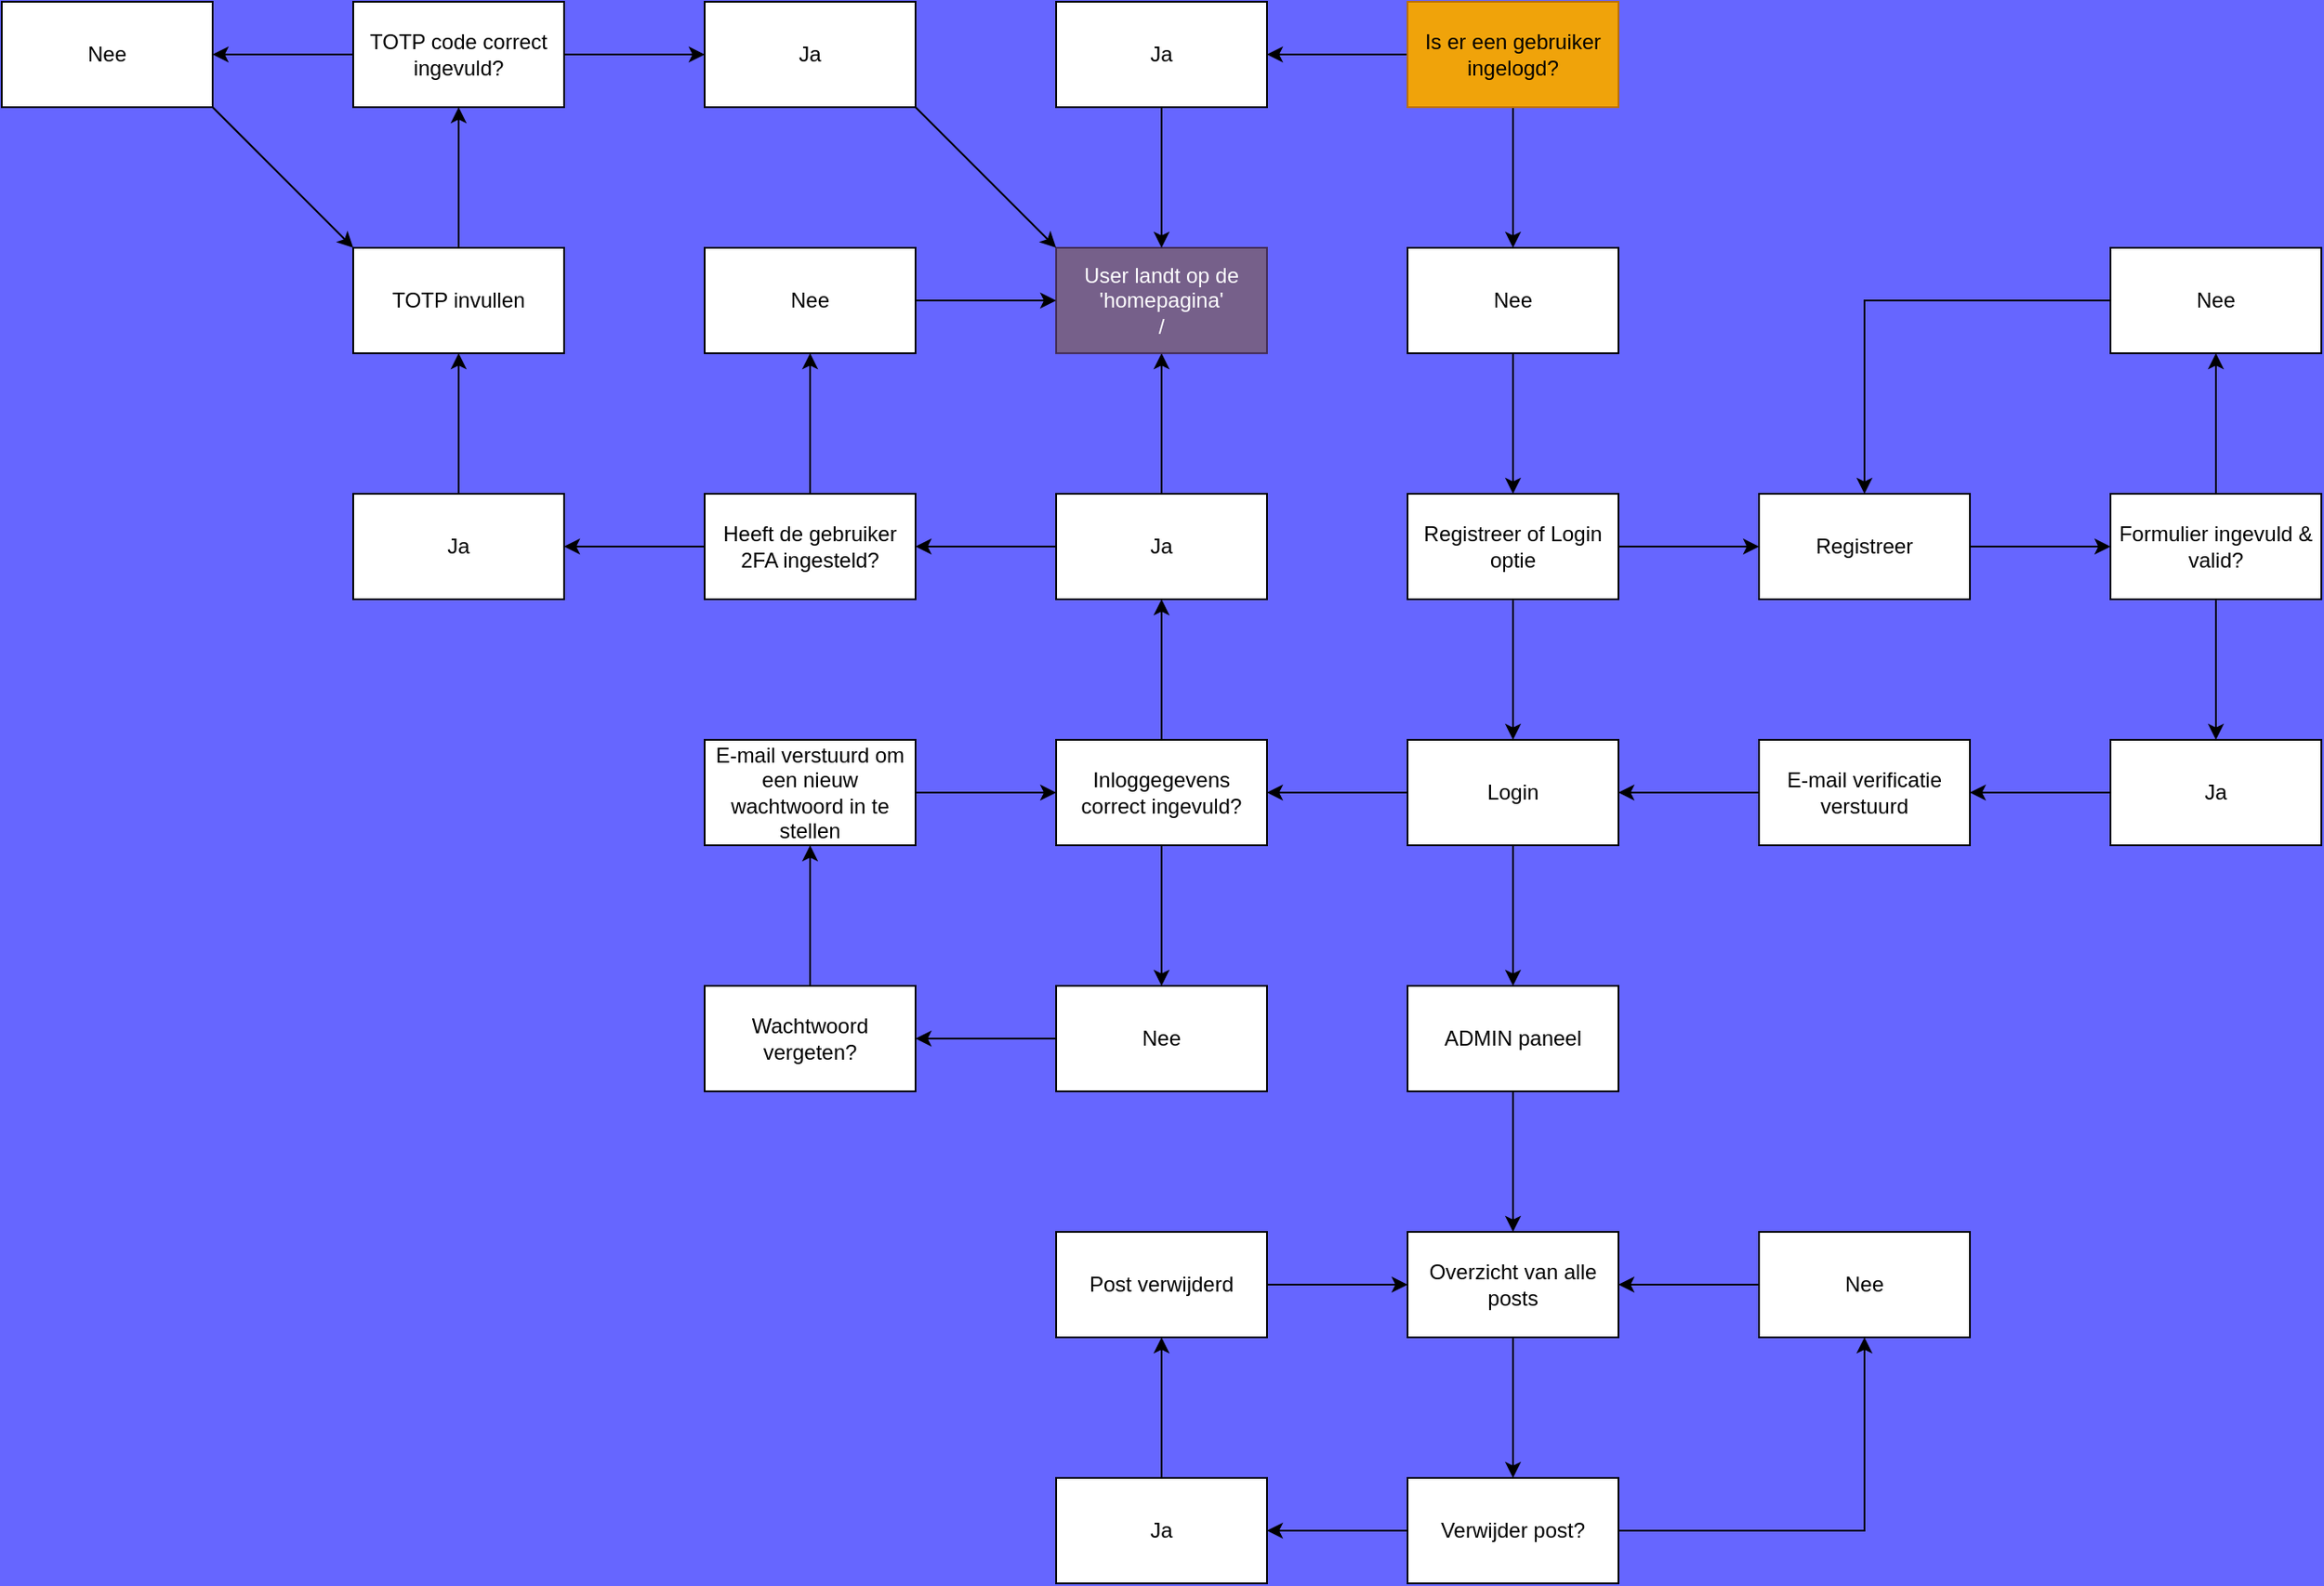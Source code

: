 <mxfile version="24.7.17">
  <diagram name="Page-1" id="8juHy3Xdw_dmCA7gpQmh">
    <mxGraphModel dx="2045" dy="703" grid="1" gridSize="10" guides="1" tooltips="1" connect="1" arrows="1" fold="1" page="1" pageScale="1" pageWidth="850" pageHeight="1100" background="#6666FF" math="0" shadow="0">
      <root>
        <mxCell id="0" />
        <mxCell id="1" parent="0" />
        <mxCell id="kki6zXwQE-tFEhtSFMzE-5" value="" style="edgeStyle=orthogonalEdgeStyle;rounded=0;orthogonalLoop=1;jettySize=auto;html=1;" parent="1" source="kki6zXwQE-tFEhtSFMzE-2" target="kki6zXwQE-tFEhtSFMzE-4" edge="1">
          <mxGeometry relative="1" as="geometry" />
        </mxCell>
        <mxCell id="kki6zXwQE-tFEhtSFMzE-7" value="" style="edgeStyle=orthogonalEdgeStyle;rounded=0;orthogonalLoop=1;jettySize=auto;html=1;" parent="1" source="kki6zXwQE-tFEhtSFMzE-2" target="kki6zXwQE-tFEhtSFMzE-6" edge="1">
          <mxGeometry relative="1" as="geometry" />
        </mxCell>
        <mxCell id="kki6zXwQE-tFEhtSFMzE-2" value="Registreer of Login optie" style="rounded=0;whiteSpace=wrap;html=1;" parent="1" vertex="1">
          <mxGeometry x="350" y="340" width="120" height="60" as="geometry" />
        </mxCell>
        <mxCell id="kki6zXwQE-tFEhtSFMzE-19" value="" style="edgeStyle=orthogonalEdgeStyle;rounded=0;orthogonalLoop=1;jettySize=auto;html=1;" parent="1" source="kki6zXwQE-tFEhtSFMzE-4" target="kki6zXwQE-tFEhtSFMzE-18" edge="1">
          <mxGeometry relative="1" as="geometry" />
        </mxCell>
        <mxCell id="kki6zXwQE-tFEhtSFMzE-33" value="" style="edgeStyle=orthogonalEdgeStyle;rounded=0;orthogonalLoop=1;jettySize=auto;html=1;" parent="1" source="kki6zXwQE-tFEhtSFMzE-4" target="kki6zXwQE-tFEhtSFMzE-32" edge="1">
          <mxGeometry relative="1" as="geometry" />
        </mxCell>
        <mxCell id="kki6zXwQE-tFEhtSFMzE-4" value="Login" style="rounded=0;whiteSpace=wrap;html=1;" parent="1" vertex="1">
          <mxGeometry x="350" y="480" width="120" height="60" as="geometry" />
        </mxCell>
        <mxCell id="kki6zXwQE-tFEhtSFMzE-9" value="" style="edgeStyle=orthogonalEdgeStyle;rounded=0;orthogonalLoop=1;jettySize=auto;html=1;" parent="1" source="kki6zXwQE-tFEhtSFMzE-6" target="kki6zXwQE-tFEhtSFMzE-8" edge="1">
          <mxGeometry relative="1" as="geometry" />
        </mxCell>
        <mxCell id="kki6zXwQE-tFEhtSFMzE-6" value="Registreer" style="rounded=0;whiteSpace=wrap;html=1;" parent="1" vertex="1">
          <mxGeometry x="550" y="340" width="120" height="60" as="geometry" />
        </mxCell>
        <mxCell id="kki6zXwQE-tFEhtSFMzE-11" value="" style="edgeStyle=orthogonalEdgeStyle;rounded=0;orthogonalLoop=1;jettySize=auto;html=1;" parent="1" source="kki6zXwQE-tFEhtSFMzE-8" target="kki6zXwQE-tFEhtSFMzE-10" edge="1">
          <mxGeometry relative="1" as="geometry" />
        </mxCell>
        <mxCell id="kki6zXwQE-tFEhtSFMzE-14" value="" style="edgeStyle=orthogonalEdgeStyle;rounded=0;orthogonalLoop=1;jettySize=auto;html=1;" parent="1" source="kki6zXwQE-tFEhtSFMzE-8" target="kki6zXwQE-tFEhtSFMzE-13" edge="1">
          <mxGeometry relative="1" as="geometry" />
        </mxCell>
        <mxCell id="kki6zXwQE-tFEhtSFMzE-8" value="Formulier ingevuld &amp;amp; valid?" style="rounded=0;whiteSpace=wrap;html=1;" parent="1" vertex="1">
          <mxGeometry x="750" y="340" width="120" height="60" as="geometry" />
        </mxCell>
        <mxCell id="kki6zXwQE-tFEhtSFMzE-12" style="edgeStyle=orthogonalEdgeStyle;rounded=0;orthogonalLoop=1;jettySize=auto;html=1;" parent="1" source="kki6zXwQE-tFEhtSFMzE-10" target="kki6zXwQE-tFEhtSFMzE-6" edge="1">
          <mxGeometry relative="1" as="geometry" />
        </mxCell>
        <mxCell id="kki6zXwQE-tFEhtSFMzE-10" value="Nee" style="rounded=0;whiteSpace=wrap;html=1;" parent="1" vertex="1">
          <mxGeometry x="750" y="200" width="120" height="60" as="geometry" />
        </mxCell>
        <mxCell id="kki6zXwQE-tFEhtSFMzE-16" value="" style="edgeStyle=orthogonalEdgeStyle;rounded=0;orthogonalLoop=1;jettySize=auto;html=1;" parent="1" source="kki6zXwQE-tFEhtSFMzE-13" target="kki6zXwQE-tFEhtSFMzE-15" edge="1">
          <mxGeometry relative="1" as="geometry" />
        </mxCell>
        <mxCell id="kki6zXwQE-tFEhtSFMzE-13" value="Ja" style="rounded=0;whiteSpace=wrap;html=1;" parent="1" vertex="1">
          <mxGeometry x="750" y="480" width="120" height="60" as="geometry" />
        </mxCell>
        <mxCell id="kki6zXwQE-tFEhtSFMzE-17" value="" style="edgeStyle=orthogonalEdgeStyle;rounded=0;orthogonalLoop=1;jettySize=auto;html=1;" parent="1" source="kki6zXwQE-tFEhtSFMzE-15" target="kki6zXwQE-tFEhtSFMzE-4" edge="1">
          <mxGeometry relative="1" as="geometry" />
        </mxCell>
        <mxCell id="kki6zXwQE-tFEhtSFMzE-15" value="E-mail verificatie verstuurd" style="rounded=0;whiteSpace=wrap;html=1;" parent="1" vertex="1">
          <mxGeometry x="550" y="480" width="120" height="60" as="geometry" />
        </mxCell>
        <mxCell id="kki6zXwQE-tFEhtSFMzE-21" value="" style="edgeStyle=orthogonalEdgeStyle;rounded=0;orthogonalLoop=1;jettySize=auto;html=1;" parent="1" source="kki6zXwQE-tFEhtSFMzE-18" target="kki6zXwQE-tFEhtSFMzE-20" edge="1">
          <mxGeometry relative="1" as="geometry" />
        </mxCell>
        <mxCell id="kki6zXwQE-tFEhtSFMzE-18" value="ADMIN paneel" style="rounded=0;whiteSpace=wrap;html=1;" parent="1" vertex="1">
          <mxGeometry x="350" y="620" width="120" height="60" as="geometry" />
        </mxCell>
        <mxCell id="kki6zXwQE-tFEhtSFMzE-23" value="" style="edgeStyle=orthogonalEdgeStyle;rounded=0;orthogonalLoop=1;jettySize=auto;html=1;" parent="1" source="kki6zXwQE-tFEhtSFMzE-20" target="kki6zXwQE-tFEhtSFMzE-22" edge="1">
          <mxGeometry relative="1" as="geometry" />
        </mxCell>
        <mxCell id="kki6zXwQE-tFEhtSFMzE-20" value="Overzicht van alle posts" style="rounded=0;whiteSpace=wrap;html=1;" parent="1" vertex="1">
          <mxGeometry x="350" y="760" width="120" height="60" as="geometry" />
        </mxCell>
        <mxCell id="kki6zXwQE-tFEhtSFMzE-25" value="" style="edgeStyle=orthogonalEdgeStyle;rounded=0;orthogonalLoop=1;jettySize=auto;html=1;" parent="1" source="kki6zXwQE-tFEhtSFMzE-22" target="kki6zXwQE-tFEhtSFMzE-24" edge="1">
          <mxGeometry relative="1" as="geometry" />
        </mxCell>
        <mxCell id="kki6zXwQE-tFEhtSFMzE-28" value="" style="edgeStyle=orthogonalEdgeStyle;rounded=0;orthogonalLoop=1;jettySize=auto;html=1;" parent="1" source="kki6zXwQE-tFEhtSFMzE-22" target="kki6zXwQE-tFEhtSFMzE-27" edge="1">
          <mxGeometry relative="1" as="geometry" />
        </mxCell>
        <mxCell id="kki6zXwQE-tFEhtSFMzE-22" value="Verwijder post?" style="rounded=0;whiteSpace=wrap;html=1;" parent="1" vertex="1">
          <mxGeometry x="350" y="900" width="120" height="60" as="geometry" />
        </mxCell>
        <mxCell id="kki6zXwQE-tFEhtSFMzE-26" value="" style="edgeStyle=orthogonalEdgeStyle;rounded=0;orthogonalLoop=1;jettySize=auto;html=1;" parent="1" source="kki6zXwQE-tFEhtSFMzE-24" target="kki6zXwQE-tFEhtSFMzE-20" edge="1">
          <mxGeometry relative="1" as="geometry" />
        </mxCell>
        <mxCell id="kki6zXwQE-tFEhtSFMzE-24" value="Nee" style="rounded=0;whiteSpace=wrap;html=1;" parent="1" vertex="1">
          <mxGeometry x="550" y="760" width="120" height="60" as="geometry" />
        </mxCell>
        <mxCell id="kki6zXwQE-tFEhtSFMzE-30" value="" style="edgeStyle=orthogonalEdgeStyle;rounded=0;orthogonalLoop=1;jettySize=auto;html=1;" parent="1" source="kki6zXwQE-tFEhtSFMzE-27" target="kki6zXwQE-tFEhtSFMzE-29" edge="1">
          <mxGeometry relative="1" as="geometry" />
        </mxCell>
        <mxCell id="kki6zXwQE-tFEhtSFMzE-27" value="Ja" style="rounded=0;whiteSpace=wrap;html=1;" parent="1" vertex="1">
          <mxGeometry x="150" y="900" width="120" height="60" as="geometry" />
        </mxCell>
        <mxCell id="kki6zXwQE-tFEhtSFMzE-31" value="" style="edgeStyle=orthogonalEdgeStyle;rounded=0;orthogonalLoop=1;jettySize=auto;html=1;" parent="1" source="kki6zXwQE-tFEhtSFMzE-29" target="kki6zXwQE-tFEhtSFMzE-20" edge="1">
          <mxGeometry relative="1" as="geometry" />
        </mxCell>
        <mxCell id="kki6zXwQE-tFEhtSFMzE-29" value="Post verwijderd" style="rounded=0;whiteSpace=wrap;html=1;" parent="1" vertex="1">
          <mxGeometry x="150" y="760" width="120" height="60" as="geometry" />
        </mxCell>
        <mxCell id="kki6zXwQE-tFEhtSFMzE-40" value="" style="edgeStyle=orthogonalEdgeStyle;rounded=0;orthogonalLoop=1;jettySize=auto;html=1;" parent="1" source="kki6zXwQE-tFEhtSFMzE-32" target="kki6zXwQE-tFEhtSFMzE-39" edge="1">
          <mxGeometry relative="1" as="geometry" />
        </mxCell>
        <mxCell id="kki6zXwQE-tFEhtSFMzE-47" value="" style="edgeStyle=orthogonalEdgeStyle;rounded=0;orthogonalLoop=1;jettySize=auto;html=1;" parent="1" source="kki6zXwQE-tFEhtSFMzE-32" target="kki6zXwQE-tFEhtSFMzE-46" edge="1">
          <mxGeometry relative="1" as="geometry" />
        </mxCell>
        <mxCell id="kki6zXwQE-tFEhtSFMzE-32" value="Inloggegevens correct ingevuld?" style="rounded=0;whiteSpace=wrap;html=1;" parent="1" vertex="1">
          <mxGeometry x="150" y="480" width="120" height="60" as="geometry" />
        </mxCell>
        <mxCell id="kki6zXwQE-tFEhtSFMzE-42" value="" style="edgeStyle=orthogonalEdgeStyle;rounded=0;orthogonalLoop=1;jettySize=auto;html=1;" parent="1" source="kki6zXwQE-tFEhtSFMzE-39" target="kki6zXwQE-tFEhtSFMzE-41" edge="1">
          <mxGeometry relative="1" as="geometry" />
        </mxCell>
        <mxCell id="kki6zXwQE-tFEhtSFMzE-39" value="Nee" style="rounded=0;whiteSpace=wrap;html=1;" parent="1" vertex="1">
          <mxGeometry x="150" y="620" width="120" height="60" as="geometry" />
        </mxCell>
        <mxCell id="kki6zXwQE-tFEhtSFMzE-44" value="" style="edgeStyle=orthogonalEdgeStyle;rounded=0;orthogonalLoop=1;jettySize=auto;html=1;" parent="1" source="kki6zXwQE-tFEhtSFMzE-41" target="kki6zXwQE-tFEhtSFMzE-43" edge="1">
          <mxGeometry relative="1" as="geometry" />
        </mxCell>
        <mxCell id="kki6zXwQE-tFEhtSFMzE-41" value="Wachtwoord vergeten?" style="rounded=0;whiteSpace=wrap;html=1;" parent="1" vertex="1">
          <mxGeometry x="-50" y="620" width="120" height="60" as="geometry" />
        </mxCell>
        <mxCell id="kki6zXwQE-tFEhtSFMzE-45" value="" style="edgeStyle=orthogonalEdgeStyle;rounded=0;orthogonalLoop=1;jettySize=auto;html=1;" parent="1" source="kki6zXwQE-tFEhtSFMzE-43" target="kki6zXwQE-tFEhtSFMzE-32" edge="1">
          <mxGeometry relative="1" as="geometry" />
        </mxCell>
        <mxCell id="kki6zXwQE-tFEhtSFMzE-43" value="E-mail verstuurd om een nieuw wachtwoord in te stellen" style="rounded=0;whiteSpace=wrap;html=1;" parent="1" vertex="1">
          <mxGeometry x="-50" y="480" width="120" height="60" as="geometry" />
        </mxCell>
        <mxCell id="kki6zXwQE-tFEhtSFMzE-54" style="edgeStyle=orthogonalEdgeStyle;rounded=0;orthogonalLoop=1;jettySize=auto;html=1;entryX=0.5;entryY=1;entryDx=0;entryDy=0;" parent="1" source="kki6zXwQE-tFEhtSFMzE-46" target="kki6zXwQE-tFEhtSFMzE-53" edge="1">
          <mxGeometry relative="1" as="geometry" />
        </mxCell>
        <mxCell id="zZWo9VBkncSvE-qhVk0F-2" value="" style="edgeStyle=orthogonalEdgeStyle;rounded=0;orthogonalLoop=1;jettySize=auto;html=1;" edge="1" parent="1" source="kki6zXwQE-tFEhtSFMzE-46" target="zZWo9VBkncSvE-qhVk0F-1">
          <mxGeometry relative="1" as="geometry" />
        </mxCell>
        <mxCell id="kki6zXwQE-tFEhtSFMzE-46" value="Ja" style="rounded=0;whiteSpace=wrap;html=1;" parent="1" vertex="1">
          <mxGeometry x="150" y="340" width="120" height="60" as="geometry" />
        </mxCell>
        <mxCell id="kki6zXwQE-tFEhtSFMzE-51" value="" style="edgeStyle=orthogonalEdgeStyle;rounded=0;orthogonalLoop=1;jettySize=auto;html=1;" parent="1" source="kki6zXwQE-tFEhtSFMzE-49" target="kki6zXwQE-tFEhtSFMzE-50" edge="1">
          <mxGeometry relative="1" as="geometry" />
        </mxCell>
        <mxCell id="kki6zXwQE-tFEhtSFMzE-56" value="" style="edgeStyle=orthogonalEdgeStyle;rounded=0;orthogonalLoop=1;jettySize=auto;html=1;" parent="1" source="kki6zXwQE-tFEhtSFMzE-49" target="kki6zXwQE-tFEhtSFMzE-55" edge="1">
          <mxGeometry relative="1" as="geometry" />
        </mxCell>
        <mxCell id="kki6zXwQE-tFEhtSFMzE-49" value="Is er een gebruiker ingelogd?" style="rounded=0;whiteSpace=wrap;html=1;fillColor=#f0a30a;fontColor=#000000;strokeColor=#BD7000;" parent="1" vertex="1">
          <mxGeometry x="350" y="60" width="120" height="60" as="geometry" />
        </mxCell>
        <mxCell id="kki6zXwQE-tFEhtSFMzE-52" value="" style="edgeStyle=orthogonalEdgeStyle;rounded=0;orthogonalLoop=1;jettySize=auto;html=1;" parent="1" source="kki6zXwQE-tFEhtSFMzE-50" target="kki6zXwQE-tFEhtSFMzE-2" edge="1">
          <mxGeometry relative="1" as="geometry" />
        </mxCell>
        <mxCell id="kki6zXwQE-tFEhtSFMzE-50" value="Nee" style="rounded=0;whiteSpace=wrap;html=1;" parent="1" vertex="1">
          <mxGeometry x="350" y="200" width="120" height="60" as="geometry" />
        </mxCell>
        <mxCell id="kki6zXwQE-tFEhtSFMzE-53" value="User landt op de &#39;homepagina&#39;&lt;div&gt;/&lt;/div&gt;" style="rounded=0;whiteSpace=wrap;html=1;fillColor=#76608a;fontColor=#ffffff;strokeColor=#432D57;" parent="1" vertex="1">
          <mxGeometry x="150" y="200" width="120" height="60" as="geometry" />
        </mxCell>
        <mxCell id="kki6zXwQE-tFEhtSFMzE-57" value="" style="edgeStyle=orthogonalEdgeStyle;rounded=0;orthogonalLoop=1;jettySize=auto;html=1;" parent="1" source="kki6zXwQE-tFEhtSFMzE-55" target="kki6zXwQE-tFEhtSFMzE-53" edge="1">
          <mxGeometry relative="1" as="geometry" />
        </mxCell>
        <mxCell id="kki6zXwQE-tFEhtSFMzE-55" value="Ja" style="rounded=0;whiteSpace=wrap;html=1;" parent="1" vertex="1">
          <mxGeometry x="150" y="60" width="120" height="60" as="geometry" />
        </mxCell>
        <mxCell id="zZWo9VBkncSvE-qhVk0F-4" value="" style="edgeStyle=orthogonalEdgeStyle;rounded=0;orthogonalLoop=1;jettySize=auto;html=1;" edge="1" parent="1" source="zZWo9VBkncSvE-qhVk0F-1" target="zZWo9VBkncSvE-qhVk0F-3">
          <mxGeometry relative="1" as="geometry" />
        </mxCell>
        <mxCell id="zZWo9VBkncSvE-qhVk0F-6" value="" style="edgeStyle=orthogonalEdgeStyle;rounded=0;orthogonalLoop=1;jettySize=auto;html=1;" edge="1" parent="1" source="zZWo9VBkncSvE-qhVk0F-1" target="zZWo9VBkncSvE-qhVk0F-5">
          <mxGeometry relative="1" as="geometry" />
        </mxCell>
        <mxCell id="zZWo9VBkncSvE-qhVk0F-1" value="Heeft de gebruiker 2FA ingesteld?" style="rounded=0;whiteSpace=wrap;html=1;" vertex="1" parent="1">
          <mxGeometry x="-50" y="340" width="120" height="60" as="geometry" />
        </mxCell>
        <mxCell id="zZWo9VBkncSvE-qhVk0F-9" value="" style="edgeStyle=orthogonalEdgeStyle;rounded=0;orthogonalLoop=1;jettySize=auto;html=1;" edge="1" parent="1" source="zZWo9VBkncSvE-qhVk0F-3" target="zZWo9VBkncSvE-qhVk0F-8">
          <mxGeometry relative="1" as="geometry" />
        </mxCell>
        <mxCell id="zZWo9VBkncSvE-qhVk0F-3" value="Ja" style="rounded=0;whiteSpace=wrap;html=1;" vertex="1" parent="1">
          <mxGeometry x="-250" y="340" width="120" height="60" as="geometry" />
        </mxCell>
        <mxCell id="zZWo9VBkncSvE-qhVk0F-7" value="" style="edgeStyle=orthogonalEdgeStyle;rounded=0;orthogonalLoop=1;jettySize=auto;html=1;" edge="1" parent="1" source="zZWo9VBkncSvE-qhVk0F-5" target="kki6zXwQE-tFEhtSFMzE-53">
          <mxGeometry relative="1" as="geometry" />
        </mxCell>
        <mxCell id="zZWo9VBkncSvE-qhVk0F-5" value="Nee" style="rounded=0;whiteSpace=wrap;html=1;" vertex="1" parent="1">
          <mxGeometry x="-50" y="200" width="120" height="60" as="geometry" />
        </mxCell>
        <mxCell id="zZWo9VBkncSvE-qhVk0F-11" value="" style="edgeStyle=orthogonalEdgeStyle;rounded=0;orthogonalLoop=1;jettySize=auto;html=1;" edge="1" parent="1" source="zZWo9VBkncSvE-qhVk0F-8" target="zZWo9VBkncSvE-qhVk0F-10">
          <mxGeometry relative="1" as="geometry" />
        </mxCell>
        <mxCell id="zZWo9VBkncSvE-qhVk0F-8" value="TOTP invullen" style="rounded=0;whiteSpace=wrap;html=1;" vertex="1" parent="1">
          <mxGeometry x="-250" y="200" width="120" height="60" as="geometry" />
        </mxCell>
        <mxCell id="zZWo9VBkncSvE-qhVk0F-13" value="" style="edgeStyle=orthogonalEdgeStyle;rounded=0;orthogonalLoop=1;jettySize=auto;html=1;" edge="1" parent="1" source="zZWo9VBkncSvE-qhVk0F-10" target="zZWo9VBkncSvE-qhVk0F-12">
          <mxGeometry relative="1" as="geometry" />
        </mxCell>
        <mxCell id="zZWo9VBkncSvE-qhVk0F-15" value="" style="edgeStyle=orthogonalEdgeStyle;rounded=0;orthogonalLoop=1;jettySize=auto;html=1;" edge="1" parent="1" source="zZWo9VBkncSvE-qhVk0F-10" target="zZWo9VBkncSvE-qhVk0F-14">
          <mxGeometry relative="1" as="geometry" />
        </mxCell>
        <mxCell id="zZWo9VBkncSvE-qhVk0F-10" value="TOTP code correct ingevuld?" style="rounded=0;whiteSpace=wrap;html=1;" vertex="1" parent="1">
          <mxGeometry x="-250" y="60" width="120" height="60" as="geometry" />
        </mxCell>
        <mxCell id="zZWo9VBkncSvE-qhVk0F-12" value="Ja" style="rounded=0;whiteSpace=wrap;html=1;" vertex="1" parent="1">
          <mxGeometry x="-50" y="60" width="120" height="60" as="geometry" />
        </mxCell>
        <mxCell id="zZWo9VBkncSvE-qhVk0F-14" value="Nee" style="rounded=0;whiteSpace=wrap;html=1;" vertex="1" parent="1">
          <mxGeometry x="-450" y="60" width="120" height="60" as="geometry" />
        </mxCell>
        <mxCell id="zZWo9VBkncSvE-qhVk0F-16" value="" style="endArrow=classic;html=1;rounded=0;entryX=0;entryY=0;entryDx=0;entryDy=0;exitX=1;exitY=1;exitDx=0;exitDy=0;" edge="1" parent="1" source="zZWo9VBkncSvE-qhVk0F-14" target="zZWo9VBkncSvE-qhVk0F-8">
          <mxGeometry width="50" height="50" relative="1" as="geometry">
            <mxPoint x="-330" y="180" as="sourcePoint" />
            <mxPoint x="-280" y="130" as="targetPoint" />
          </mxGeometry>
        </mxCell>
        <mxCell id="zZWo9VBkncSvE-qhVk0F-17" value="" style="endArrow=classic;html=1;rounded=0;exitX=1;exitY=1;exitDx=0;exitDy=0;entryX=0;entryY=0;entryDx=0;entryDy=0;" edge="1" parent="1" source="zZWo9VBkncSvE-qhVk0F-12" target="kki6zXwQE-tFEhtSFMzE-53">
          <mxGeometry width="50" height="50" relative="1" as="geometry">
            <mxPoint x="70" y="180" as="sourcePoint" />
            <mxPoint x="120" y="130" as="targetPoint" />
          </mxGeometry>
        </mxCell>
      </root>
    </mxGraphModel>
  </diagram>
</mxfile>
